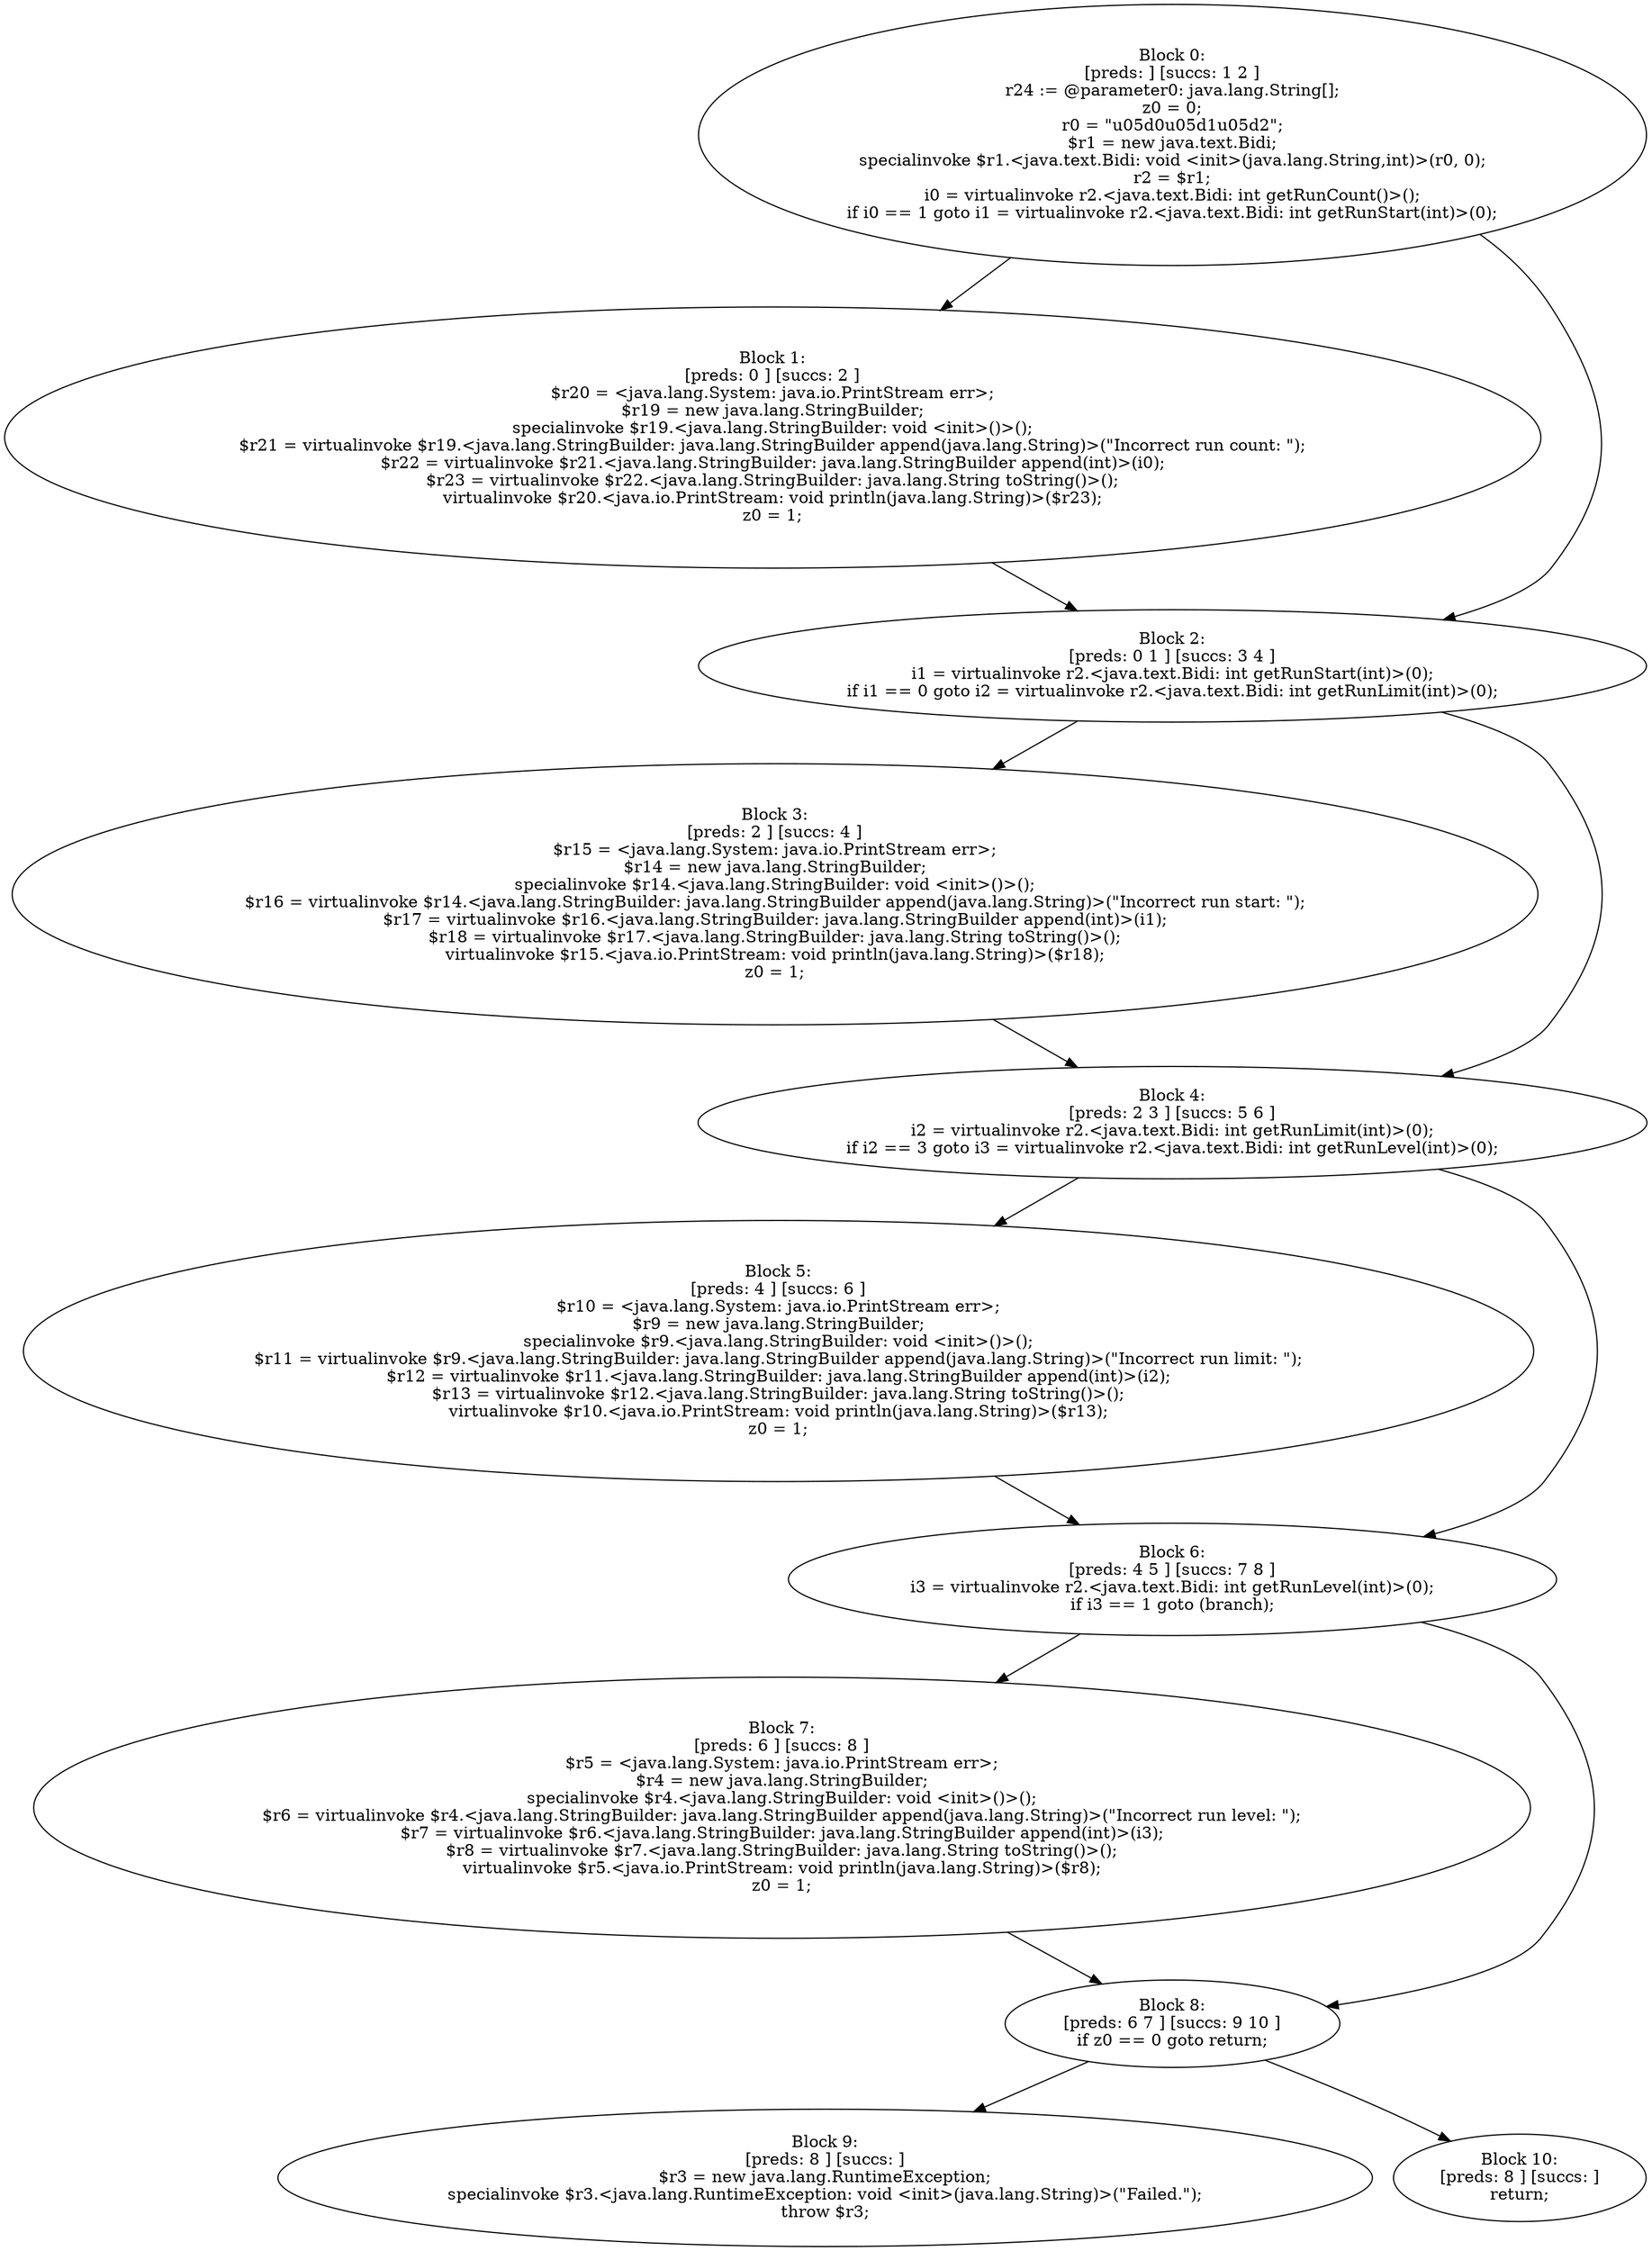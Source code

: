 digraph "unitGraph" {
    "Block 0:
[preds: ] [succs: 1 2 ]
r24 := @parameter0: java.lang.String[];
z0 = 0;
r0 = \"\u05d0\u05d1\u05d2\";
$r1 = new java.text.Bidi;
specialinvoke $r1.<java.text.Bidi: void <init>(java.lang.String,int)>(r0, 0);
r2 = $r1;
i0 = virtualinvoke r2.<java.text.Bidi: int getRunCount()>();
if i0 == 1 goto i1 = virtualinvoke r2.<java.text.Bidi: int getRunStart(int)>(0);
"
    "Block 1:
[preds: 0 ] [succs: 2 ]
$r20 = <java.lang.System: java.io.PrintStream err>;
$r19 = new java.lang.StringBuilder;
specialinvoke $r19.<java.lang.StringBuilder: void <init>()>();
$r21 = virtualinvoke $r19.<java.lang.StringBuilder: java.lang.StringBuilder append(java.lang.String)>(\"Incorrect run count: \");
$r22 = virtualinvoke $r21.<java.lang.StringBuilder: java.lang.StringBuilder append(int)>(i0);
$r23 = virtualinvoke $r22.<java.lang.StringBuilder: java.lang.String toString()>();
virtualinvoke $r20.<java.io.PrintStream: void println(java.lang.String)>($r23);
z0 = 1;
"
    "Block 2:
[preds: 0 1 ] [succs: 3 4 ]
i1 = virtualinvoke r2.<java.text.Bidi: int getRunStart(int)>(0);
if i1 == 0 goto i2 = virtualinvoke r2.<java.text.Bidi: int getRunLimit(int)>(0);
"
    "Block 3:
[preds: 2 ] [succs: 4 ]
$r15 = <java.lang.System: java.io.PrintStream err>;
$r14 = new java.lang.StringBuilder;
specialinvoke $r14.<java.lang.StringBuilder: void <init>()>();
$r16 = virtualinvoke $r14.<java.lang.StringBuilder: java.lang.StringBuilder append(java.lang.String)>(\"Incorrect run start: \");
$r17 = virtualinvoke $r16.<java.lang.StringBuilder: java.lang.StringBuilder append(int)>(i1);
$r18 = virtualinvoke $r17.<java.lang.StringBuilder: java.lang.String toString()>();
virtualinvoke $r15.<java.io.PrintStream: void println(java.lang.String)>($r18);
z0 = 1;
"
    "Block 4:
[preds: 2 3 ] [succs: 5 6 ]
i2 = virtualinvoke r2.<java.text.Bidi: int getRunLimit(int)>(0);
if i2 == 3 goto i3 = virtualinvoke r2.<java.text.Bidi: int getRunLevel(int)>(0);
"
    "Block 5:
[preds: 4 ] [succs: 6 ]
$r10 = <java.lang.System: java.io.PrintStream err>;
$r9 = new java.lang.StringBuilder;
specialinvoke $r9.<java.lang.StringBuilder: void <init>()>();
$r11 = virtualinvoke $r9.<java.lang.StringBuilder: java.lang.StringBuilder append(java.lang.String)>(\"Incorrect run limit: \");
$r12 = virtualinvoke $r11.<java.lang.StringBuilder: java.lang.StringBuilder append(int)>(i2);
$r13 = virtualinvoke $r12.<java.lang.StringBuilder: java.lang.String toString()>();
virtualinvoke $r10.<java.io.PrintStream: void println(java.lang.String)>($r13);
z0 = 1;
"
    "Block 6:
[preds: 4 5 ] [succs: 7 8 ]
i3 = virtualinvoke r2.<java.text.Bidi: int getRunLevel(int)>(0);
if i3 == 1 goto (branch);
"
    "Block 7:
[preds: 6 ] [succs: 8 ]
$r5 = <java.lang.System: java.io.PrintStream err>;
$r4 = new java.lang.StringBuilder;
specialinvoke $r4.<java.lang.StringBuilder: void <init>()>();
$r6 = virtualinvoke $r4.<java.lang.StringBuilder: java.lang.StringBuilder append(java.lang.String)>(\"Incorrect run level: \");
$r7 = virtualinvoke $r6.<java.lang.StringBuilder: java.lang.StringBuilder append(int)>(i3);
$r8 = virtualinvoke $r7.<java.lang.StringBuilder: java.lang.String toString()>();
virtualinvoke $r5.<java.io.PrintStream: void println(java.lang.String)>($r8);
z0 = 1;
"
    "Block 8:
[preds: 6 7 ] [succs: 9 10 ]
if z0 == 0 goto return;
"
    "Block 9:
[preds: 8 ] [succs: ]
$r3 = new java.lang.RuntimeException;
specialinvoke $r3.<java.lang.RuntimeException: void <init>(java.lang.String)>(\"Failed.\");
throw $r3;
"
    "Block 10:
[preds: 8 ] [succs: ]
return;
"
    "Block 0:
[preds: ] [succs: 1 2 ]
r24 := @parameter0: java.lang.String[];
z0 = 0;
r0 = \"\u05d0\u05d1\u05d2\";
$r1 = new java.text.Bidi;
specialinvoke $r1.<java.text.Bidi: void <init>(java.lang.String,int)>(r0, 0);
r2 = $r1;
i0 = virtualinvoke r2.<java.text.Bidi: int getRunCount()>();
if i0 == 1 goto i1 = virtualinvoke r2.<java.text.Bidi: int getRunStart(int)>(0);
"->"Block 1:
[preds: 0 ] [succs: 2 ]
$r20 = <java.lang.System: java.io.PrintStream err>;
$r19 = new java.lang.StringBuilder;
specialinvoke $r19.<java.lang.StringBuilder: void <init>()>();
$r21 = virtualinvoke $r19.<java.lang.StringBuilder: java.lang.StringBuilder append(java.lang.String)>(\"Incorrect run count: \");
$r22 = virtualinvoke $r21.<java.lang.StringBuilder: java.lang.StringBuilder append(int)>(i0);
$r23 = virtualinvoke $r22.<java.lang.StringBuilder: java.lang.String toString()>();
virtualinvoke $r20.<java.io.PrintStream: void println(java.lang.String)>($r23);
z0 = 1;
";
    "Block 0:
[preds: ] [succs: 1 2 ]
r24 := @parameter0: java.lang.String[];
z0 = 0;
r0 = \"\u05d0\u05d1\u05d2\";
$r1 = new java.text.Bidi;
specialinvoke $r1.<java.text.Bidi: void <init>(java.lang.String,int)>(r0, 0);
r2 = $r1;
i0 = virtualinvoke r2.<java.text.Bidi: int getRunCount()>();
if i0 == 1 goto i1 = virtualinvoke r2.<java.text.Bidi: int getRunStart(int)>(0);
"->"Block 2:
[preds: 0 1 ] [succs: 3 4 ]
i1 = virtualinvoke r2.<java.text.Bidi: int getRunStart(int)>(0);
if i1 == 0 goto i2 = virtualinvoke r2.<java.text.Bidi: int getRunLimit(int)>(0);
";
    "Block 1:
[preds: 0 ] [succs: 2 ]
$r20 = <java.lang.System: java.io.PrintStream err>;
$r19 = new java.lang.StringBuilder;
specialinvoke $r19.<java.lang.StringBuilder: void <init>()>();
$r21 = virtualinvoke $r19.<java.lang.StringBuilder: java.lang.StringBuilder append(java.lang.String)>(\"Incorrect run count: \");
$r22 = virtualinvoke $r21.<java.lang.StringBuilder: java.lang.StringBuilder append(int)>(i0);
$r23 = virtualinvoke $r22.<java.lang.StringBuilder: java.lang.String toString()>();
virtualinvoke $r20.<java.io.PrintStream: void println(java.lang.String)>($r23);
z0 = 1;
"->"Block 2:
[preds: 0 1 ] [succs: 3 4 ]
i1 = virtualinvoke r2.<java.text.Bidi: int getRunStart(int)>(0);
if i1 == 0 goto i2 = virtualinvoke r2.<java.text.Bidi: int getRunLimit(int)>(0);
";
    "Block 2:
[preds: 0 1 ] [succs: 3 4 ]
i1 = virtualinvoke r2.<java.text.Bidi: int getRunStart(int)>(0);
if i1 == 0 goto i2 = virtualinvoke r2.<java.text.Bidi: int getRunLimit(int)>(0);
"->"Block 3:
[preds: 2 ] [succs: 4 ]
$r15 = <java.lang.System: java.io.PrintStream err>;
$r14 = new java.lang.StringBuilder;
specialinvoke $r14.<java.lang.StringBuilder: void <init>()>();
$r16 = virtualinvoke $r14.<java.lang.StringBuilder: java.lang.StringBuilder append(java.lang.String)>(\"Incorrect run start: \");
$r17 = virtualinvoke $r16.<java.lang.StringBuilder: java.lang.StringBuilder append(int)>(i1);
$r18 = virtualinvoke $r17.<java.lang.StringBuilder: java.lang.String toString()>();
virtualinvoke $r15.<java.io.PrintStream: void println(java.lang.String)>($r18);
z0 = 1;
";
    "Block 2:
[preds: 0 1 ] [succs: 3 4 ]
i1 = virtualinvoke r2.<java.text.Bidi: int getRunStart(int)>(0);
if i1 == 0 goto i2 = virtualinvoke r2.<java.text.Bidi: int getRunLimit(int)>(0);
"->"Block 4:
[preds: 2 3 ] [succs: 5 6 ]
i2 = virtualinvoke r2.<java.text.Bidi: int getRunLimit(int)>(0);
if i2 == 3 goto i3 = virtualinvoke r2.<java.text.Bidi: int getRunLevel(int)>(0);
";
    "Block 3:
[preds: 2 ] [succs: 4 ]
$r15 = <java.lang.System: java.io.PrintStream err>;
$r14 = new java.lang.StringBuilder;
specialinvoke $r14.<java.lang.StringBuilder: void <init>()>();
$r16 = virtualinvoke $r14.<java.lang.StringBuilder: java.lang.StringBuilder append(java.lang.String)>(\"Incorrect run start: \");
$r17 = virtualinvoke $r16.<java.lang.StringBuilder: java.lang.StringBuilder append(int)>(i1);
$r18 = virtualinvoke $r17.<java.lang.StringBuilder: java.lang.String toString()>();
virtualinvoke $r15.<java.io.PrintStream: void println(java.lang.String)>($r18);
z0 = 1;
"->"Block 4:
[preds: 2 3 ] [succs: 5 6 ]
i2 = virtualinvoke r2.<java.text.Bidi: int getRunLimit(int)>(0);
if i2 == 3 goto i3 = virtualinvoke r2.<java.text.Bidi: int getRunLevel(int)>(0);
";
    "Block 4:
[preds: 2 3 ] [succs: 5 6 ]
i2 = virtualinvoke r2.<java.text.Bidi: int getRunLimit(int)>(0);
if i2 == 3 goto i3 = virtualinvoke r2.<java.text.Bidi: int getRunLevel(int)>(0);
"->"Block 5:
[preds: 4 ] [succs: 6 ]
$r10 = <java.lang.System: java.io.PrintStream err>;
$r9 = new java.lang.StringBuilder;
specialinvoke $r9.<java.lang.StringBuilder: void <init>()>();
$r11 = virtualinvoke $r9.<java.lang.StringBuilder: java.lang.StringBuilder append(java.lang.String)>(\"Incorrect run limit: \");
$r12 = virtualinvoke $r11.<java.lang.StringBuilder: java.lang.StringBuilder append(int)>(i2);
$r13 = virtualinvoke $r12.<java.lang.StringBuilder: java.lang.String toString()>();
virtualinvoke $r10.<java.io.PrintStream: void println(java.lang.String)>($r13);
z0 = 1;
";
    "Block 4:
[preds: 2 3 ] [succs: 5 6 ]
i2 = virtualinvoke r2.<java.text.Bidi: int getRunLimit(int)>(0);
if i2 == 3 goto i3 = virtualinvoke r2.<java.text.Bidi: int getRunLevel(int)>(0);
"->"Block 6:
[preds: 4 5 ] [succs: 7 8 ]
i3 = virtualinvoke r2.<java.text.Bidi: int getRunLevel(int)>(0);
if i3 == 1 goto (branch);
";
    "Block 5:
[preds: 4 ] [succs: 6 ]
$r10 = <java.lang.System: java.io.PrintStream err>;
$r9 = new java.lang.StringBuilder;
specialinvoke $r9.<java.lang.StringBuilder: void <init>()>();
$r11 = virtualinvoke $r9.<java.lang.StringBuilder: java.lang.StringBuilder append(java.lang.String)>(\"Incorrect run limit: \");
$r12 = virtualinvoke $r11.<java.lang.StringBuilder: java.lang.StringBuilder append(int)>(i2);
$r13 = virtualinvoke $r12.<java.lang.StringBuilder: java.lang.String toString()>();
virtualinvoke $r10.<java.io.PrintStream: void println(java.lang.String)>($r13);
z0 = 1;
"->"Block 6:
[preds: 4 5 ] [succs: 7 8 ]
i3 = virtualinvoke r2.<java.text.Bidi: int getRunLevel(int)>(0);
if i3 == 1 goto (branch);
";
    "Block 6:
[preds: 4 5 ] [succs: 7 8 ]
i3 = virtualinvoke r2.<java.text.Bidi: int getRunLevel(int)>(0);
if i3 == 1 goto (branch);
"->"Block 7:
[preds: 6 ] [succs: 8 ]
$r5 = <java.lang.System: java.io.PrintStream err>;
$r4 = new java.lang.StringBuilder;
specialinvoke $r4.<java.lang.StringBuilder: void <init>()>();
$r6 = virtualinvoke $r4.<java.lang.StringBuilder: java.lang.StringBuilder append(java.lang.String)>(\"Incorrect run level: \");
$r7 = virtualinvoke $r6.<java.lang.StringBuilder: java.lang.StringBuilder append(int)>(i3);
$r8 = virtualinvoke $r7.<java.lang.StringBuilder: java.lang.String toString()>();
virtualinvoke $r5.<java.io.PrintStream: void println(java.lang.String)>($r8);
z0 = 1;
";
    "Block 6:
[preds: 4 5 ] [succs: 7 8 ]
i3 = virtualinvoke r2.<java.text.Bidi: int getRunLevel(int)>(0);
if i3 == 1 goto (branch);
"->"Block 8:
[preds: 6 7 ] [succs: 9 10 ]
if z0 == 0 goto return;
";
    "Block 7:
[preds: 6 ] [succs: 8 ]
$r5 = <java.lang.System: java.io.PrintStream err>;
$r4 = new java.lang.StringBuilder;
specialinvoke $r4.<java.lang.StringBuilder: void <init>()>();
$r6 = virtualinvoke $r4.<java.lang.StringBuilder: java.lang.StringBuilder append(java.lang.String)>(\"Incorrect run level: \");
$r7 = virtualinvoke $r6.<java.lang.StringBuilder: java.lang.StringBuilder append(int)>(i3);
$r8 = virtualinvoke $r7.<java.lang.StringBuilder: java.lang.String toString()>();
virtualinvoke $r5.<java.io.PrintStream: void println(java.lang.String)>($r8);
z0 = 1;
"->"Block 8:
[preds: 6 7 ] [succs: 9 10 ]
if z0 == 0 goto return;
";
    "Block 8:
[preds: 6 7 ] [succs: 9 10 ]
if z0 == 0 goto return;
"->"Block 9:
[preds: 8 ] [succs: ]
$r3 = new java.lang.RuntimeException;
specialinvoke $r3.<java.lang.RuntimeException: void <init>(java.lang.String)>(\"Failed.\");
throw $r3;
";
    "Block 8:
[preds: 6 7 ] [succs: 9 10 ]
if z0 == 0 goto return;
"->"Block 10:
[preds: 8 ] [succs: ]
return;
";
}
